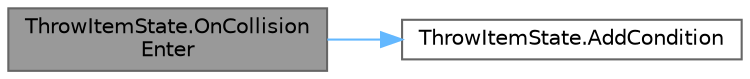 digraph "ThrowItemState.OnCollisionEnter"
{
 // LATEX_PDF_SIZE
  bgcolor="transparent";
  edge [fontname=Helvetica,fontsize=10,labelfontname=Helvetica,labelfontsize=10];
  node [fontname=Helvetica,fontsize=10,shape=box,height=0.2,width=0.4];
  rankdir="LR";
  Node1 [id="Node000001",label="ThrowItemState.OnCollision\lEnter",height=0.2,width=0.4,color="gray40", fillcolor="grey60", style="filled", fontcolor="black",tooltip=" "];
  Node1 -> Node2 [id="edge1_Node000001_Node000002",color="steelblue1",style="solid",tooltip=" "];
  Node2 [id="Node000002",label="ThrowItemState.AddCondition",height=0.2,width=0.4,color="grey40", fillcolor="white", style="filled",URL="$class_throw_item_state.html#abade596d55868ed9c9f209180e5a10e1",tooltip=" "];
}
